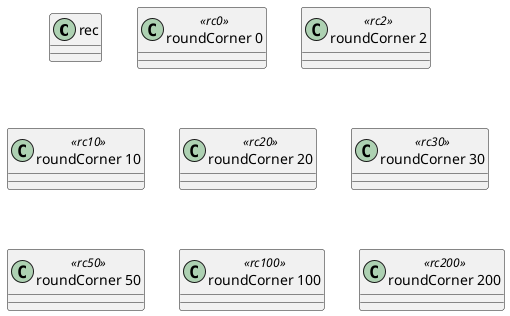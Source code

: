 {
  "sha1": "es2t5715o520ozvewwy6browmowtm5i",
  "insertion": {
    "when": "2024-06-01T09:03:05.016Z",
    "url": "https://forum.plantuml.net/14118/class-diagram-with-different-round-corners?show=14119#c14119",
    "user": "plantuml@gmail.com"
  }
}
@startuml
'skinparam RoundCorner 35
skinparam Backgroundcolor transparent

skinparam class {
    roundCorner<<rc0>>     0
    roundCorner<<rc2>>     2
    roundCorner<<rc10>>   10
    roundCorner<<rc20>>   20
    roundCorner<<rc30>>   30
    roundCorner<<rc50>>   50
    roundCorner<<rc100>> 100
    roundCorner<<rc200>> 200
  }

class "rec"
class "roundCorner 0"   <<rc0>>
class "roundCorner 2"   <<rc2>>
class "roundCorner 10"  <<rc10>>
class "roundCorner 20"  <<rc20>>
class "roundCorner 30"  <<rc30>>
class "roundCorner 50"  <<rc50>>
class "roundCorner 100" <<rc100>>
class "roundCorner 200" <<rc200>>


@enduml
